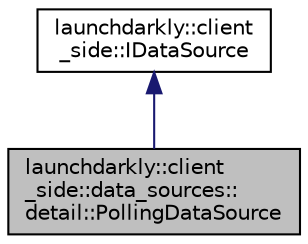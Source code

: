 digraph "launchdarkly::client_side::data_sources::detail::PollingDataSource"
{
 // LATEX_PDF_SIZE
  edge [fontname="Helvetica",fontsize="10",labelfontname="Helvetica",labelfontsize="10"];
  node [fontname="Helvetica",fontsize="10",shape=record];
  Node1 [label="launchdarkly::client\l_side::data_sources::\ldetail::PollingDataSource",height=0.2,width=0.4,color="black", fillcolor="grey75", style="filled", fontcolor="black",tooltip=" "];
  Node2 -> Node1 [dir="back",color="midnightblue",fontsize="10",style="solid"];
  Node2 [label="launchdarkly::client\l_side::IDataSource",height=0.2,width=0.4,color="black", fillcolor="white", style="filled",URL="$classlaunchdarkly_1_1client__side_1_1IDataSource.html",tooltip=" "];
}
